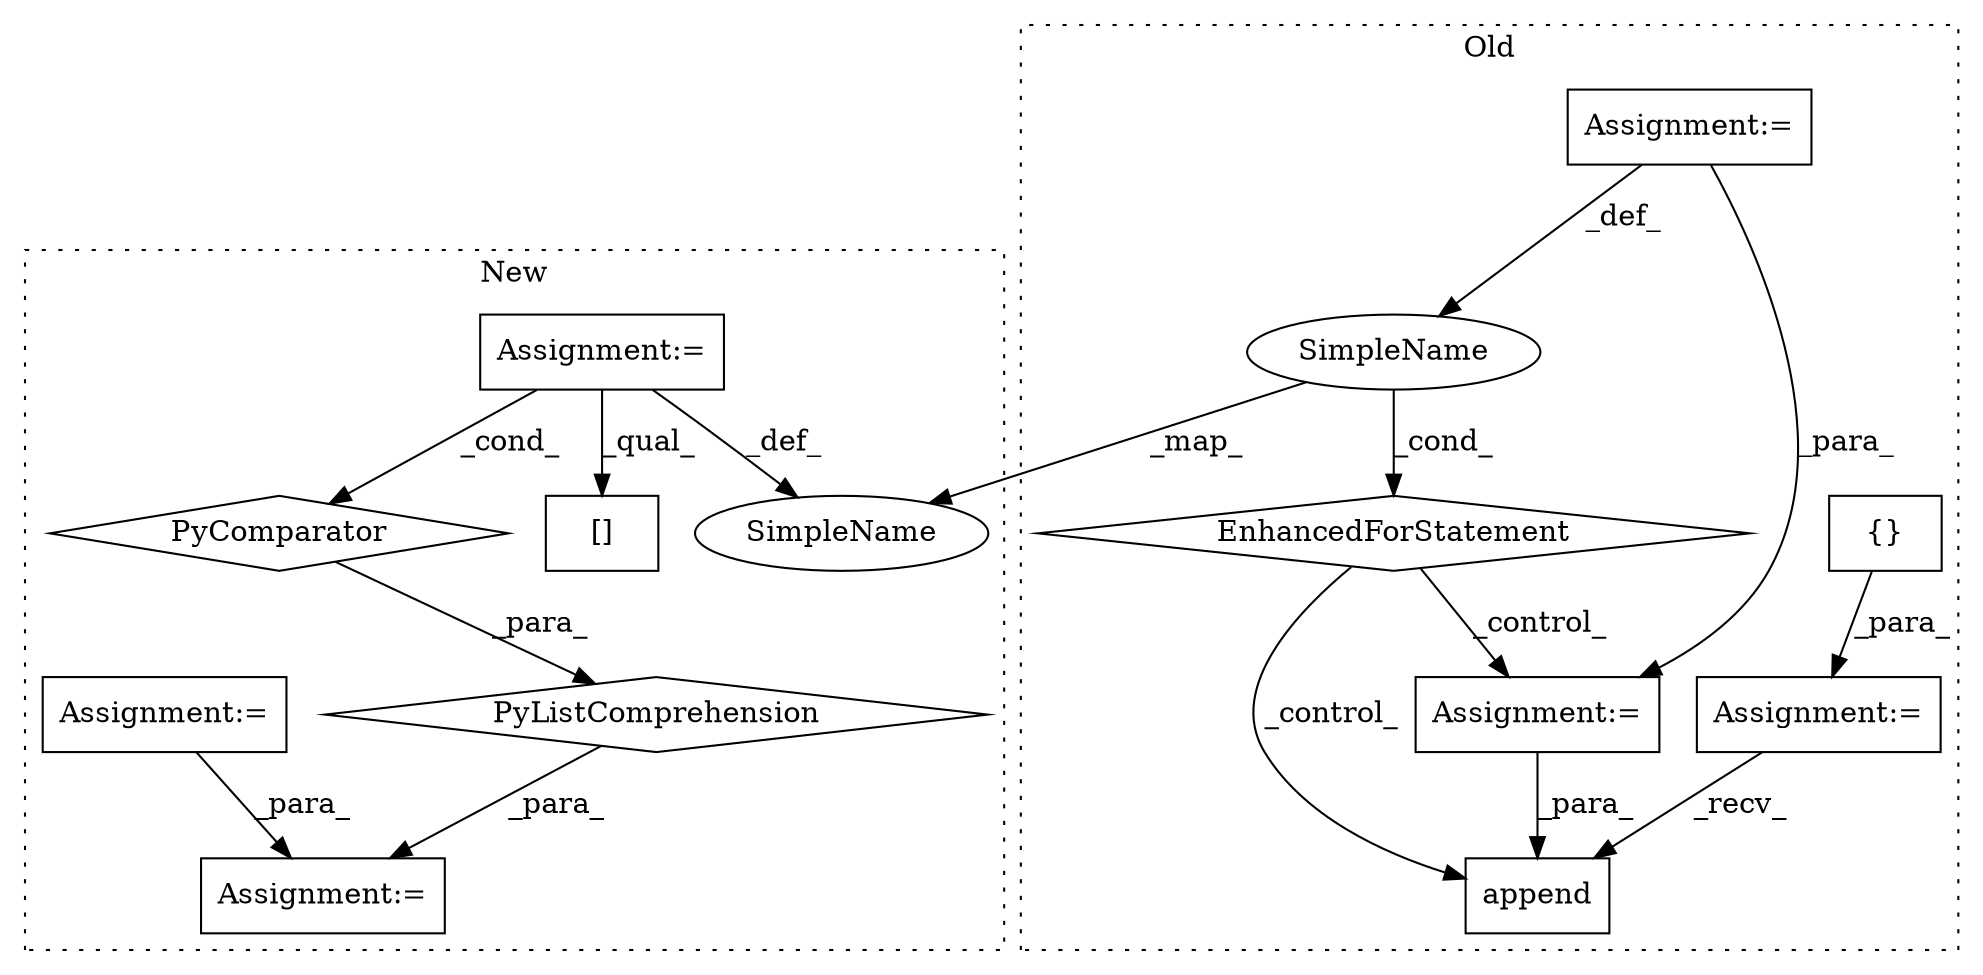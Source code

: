 digraph G {
subgraph cluster0 {
1 [label="{}" a="4" s="3954" l="2" shape="box"];
5 [label="Assignment:=" a="7" s="3934" l="1" shape="box"];
7 [label="append" a="32" s="4705,4722" l="7,1" shape="box"];
8 [label="EnhancedForStatement" a="70" s="3962,4034" l="53,2" shape="diamond"];
9 [label="Assignment:=" a="7" s="3962,4034" l="53,2" shape="box"];
10 [label="SimpleName" a="42" s="4019" l="3" shape="ellipse"];
12 [label="Assignment:=" a="7" s="4296" l="1" shape="box"];
label = "Old";
style="dotted";
}
subgraph cluster1 {
2 [label="PyListComprehension" a="109" s="3937" l="155" shape="diamond"];
3 [label="PyComparator" a="113" s="4057" l="27" shape="diamond"];
4 [label="Assignment:=" a="7" s="4057" l="27" shape="box"];
6 [label="Assignment:=" a="7" s="4109" l="12" shape="box"];
11 [label="SimpleName" a="42" s="4060" l="3" shape="ellipse"];
13 [label="[]" a="2" s="3946,3997" l="12,1" shape="box"];
14 [label="Assignment:=" a="7" s="3843" l="1" shape="box"];
label = "New";
style="dotted";
}
1 -> 5 [label="_para_"];
2 -> 6 [label="_para_"];
3 -> 2 [label="_para_"];
4 -> 13 [label="_qual_"];
4 -> 11 [label="_def_"];
4 -> 3 [label="_cond_"];
5 -> 7 [label="_recv_"];
8 -> 12 [label="_control_"];
8 -> 7 [label="_control_"];
9 -> 10 [label="_def_"];
9 -> 12 [label="_para_"];
10 -> 11 [label="_map_"];
10 -> 8 [label="_cond_"];
12 -> 7 [label="_para_"];
14 -> 6 [label="_para_"];
}